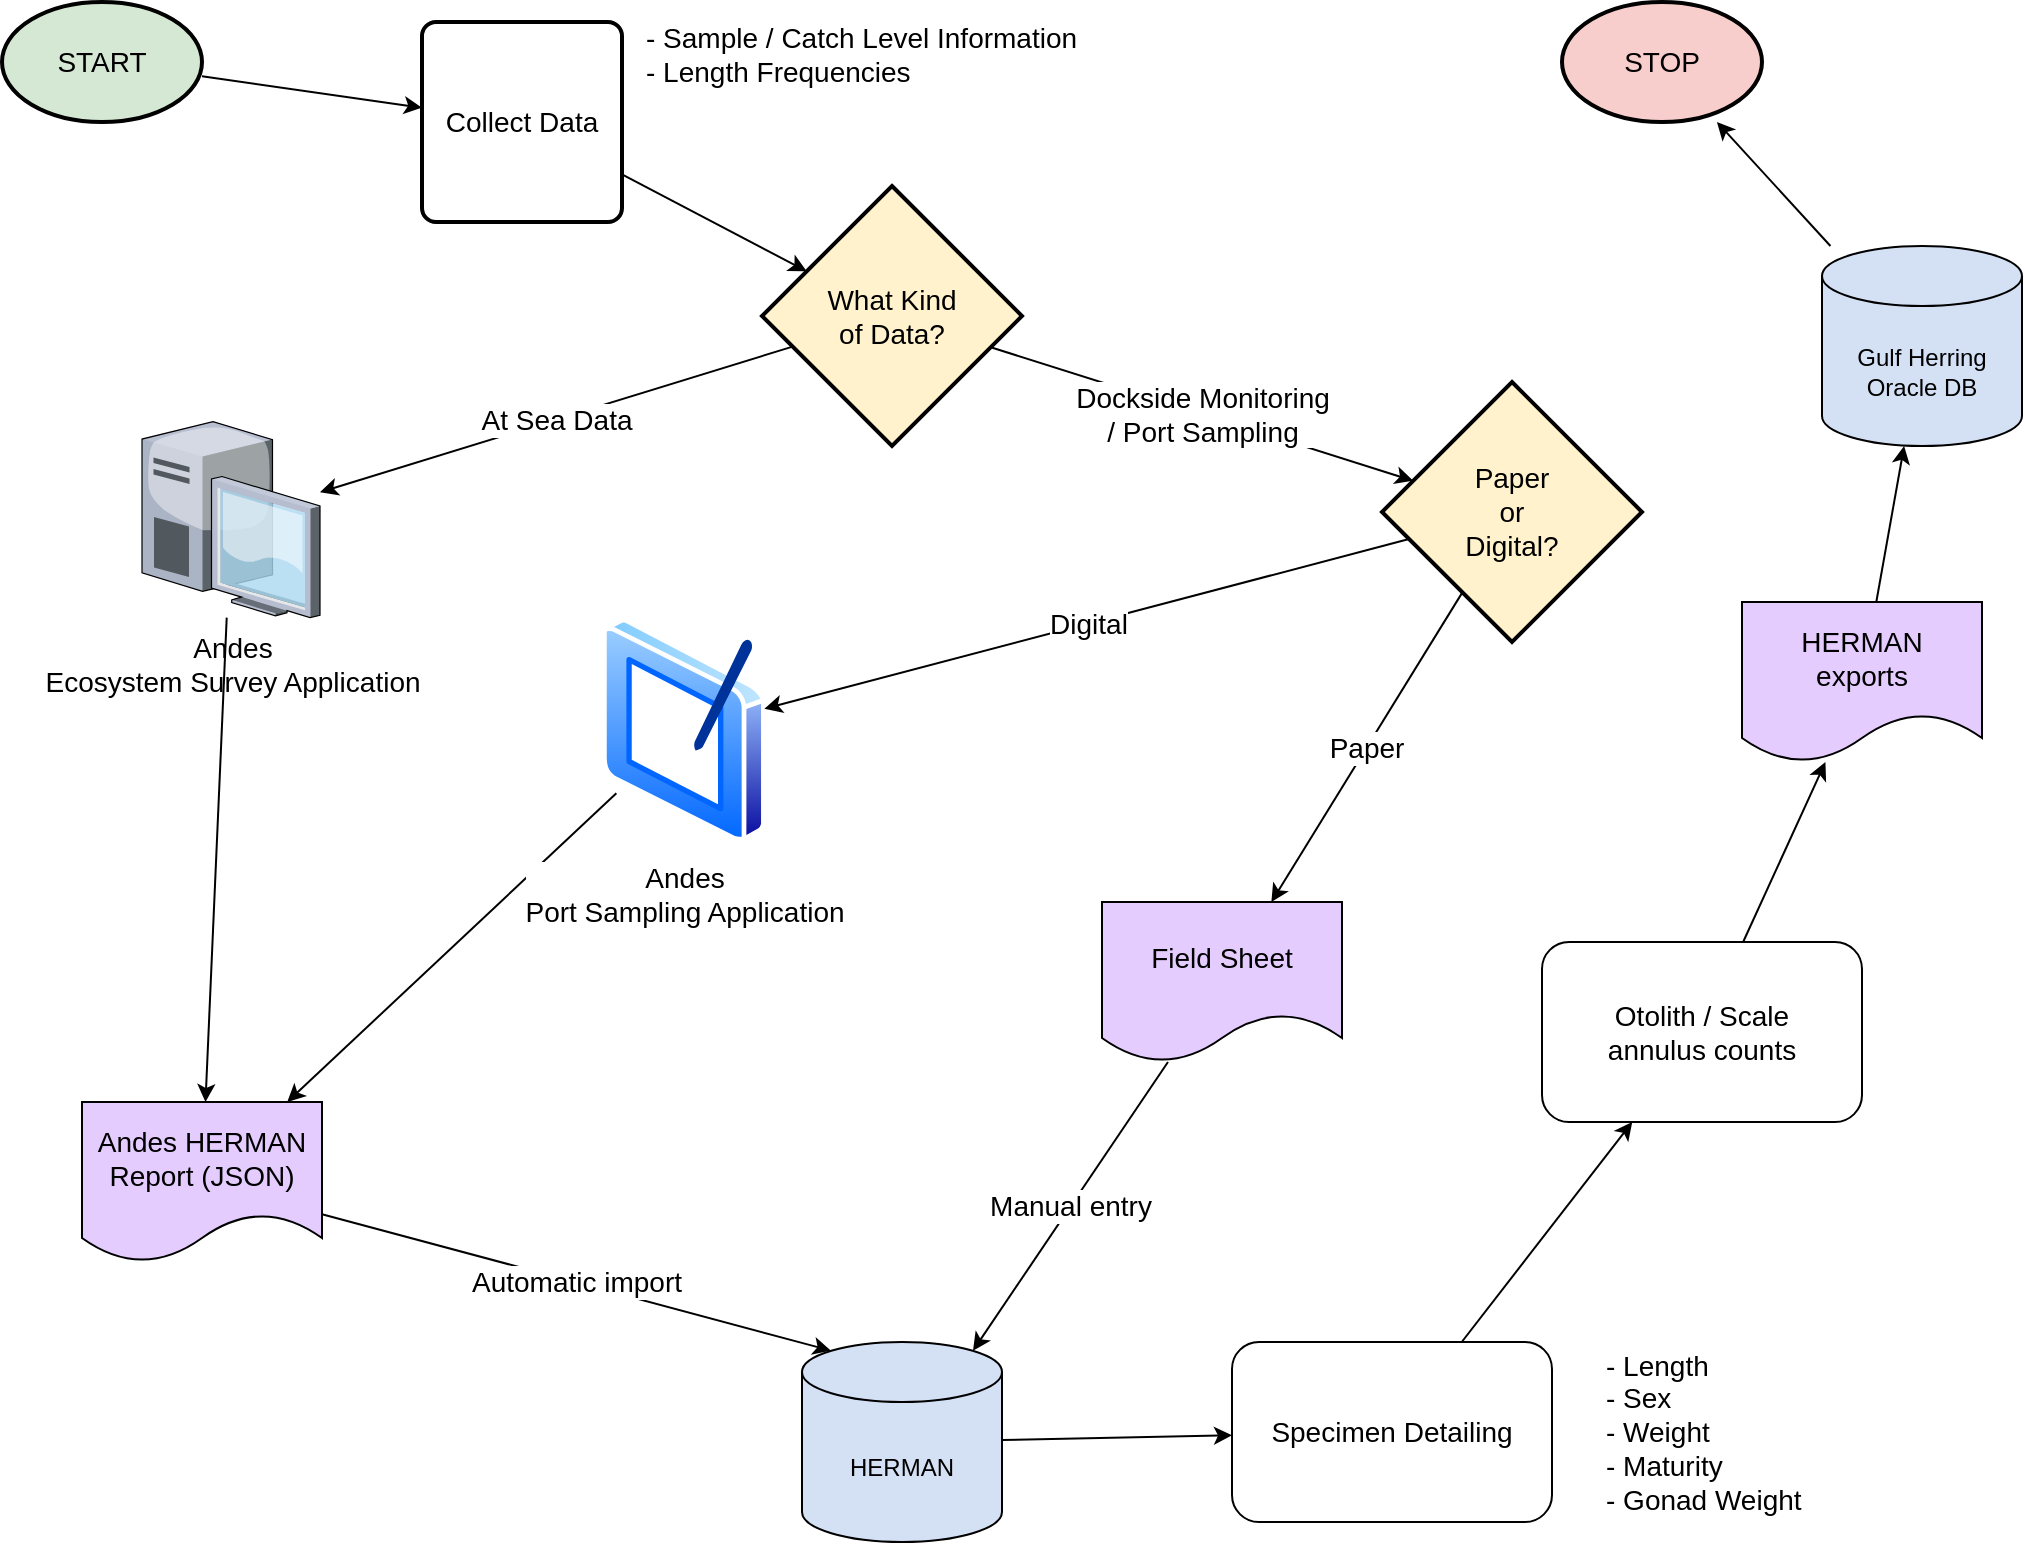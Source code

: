 <mxfile version="22.1.3" type="github">
  <diagram id="C5RBs43oDa-KdzZeNtuy" name="Page-1">
    <mxGraphModel dx="1927" dy="938" grid="1" gridSize="10" guides="1" tooltips="1" connect="1" arrows="1" fold="1" page="1" pageScale="1" pageWidth="1169" pageHeight="827" math="0" shadow="0">
      <root>
        <mxCell id="WIyWlLk6GJQsqaUBKTNV-0" />
        <mxCell id="WIyWlLk6GJQsqaUBKTNV-1" parent="WIyWlLk6GJQsqaUBKTNV-0" />
        <mxCell id="TlhrCSe95SY9jLTqjl-a-2" value="" style="rounded=0;orthogonalLoop=1;jettySize=auto;html=1;fontSize=14;" edge="1" parent="WIyWlLk6GJQsqaUBKTNV-1" source="TlhrCSe95SY9jLTqjl-a-0" target="TlhrCSe95SY9jLTqjl-a-5">
          <mxGeometry relative="1" as="geometry">
            <mxPoint x="190" y="550" as="targetPoint" />
          </mxGeometry>
        </mxCell>
        <mxCell id="TlhrCSe95SY9jLTqjl-a-0" value="START" style="strokeWidth=2;html=1;shape=mxgraph.flowchart.start_1;whiteSpace=wrap;fontSize=14;fillColor=#D5E8D4;" vertex="1" parent="WIyWlLk6GJQsqaUBKTNV-1">
          <mxGeometry x="30" y="40" width="100" height="60" as="geometry" />
        </mxCell>
        <mxCell id="TlhrCSe95SY9jLTqjl-a-4" value="" style="rounded=0;orthogonalLoop=1;jettySize=auto;html=1;fontSize=14;" edge="1" parent="WIyWlLk6GJQsqaUBKTNV-1" source="TlhrCSe95SY9jLTqjl-a-5" target="TlhrCSe95SY9jLTqjl-a-3">
          <mxGeometry relative="1" as="geometry">
            <mxPoint x="310" y="550" as="sourcePoint" />
          </mxGeometry>
        </mxCell>
        <mxCell id="TlhrCSe95SY9jLTqjl-a-9" value="Dockside Monitoring &lt;br&gt;/ Port Sampling" style="rounded=0;orthogonalLoop=1;jettySize=auto;html=1;fontSize=14;" edge="1" parent="WIyWlLk6GJQsqaUBKTNV-1" source="TlhrCSe95SY9jLTqjl-a-3" target="TlhrCSe95SY9jLTqjl-a-21">
          <mxGeometry relative="1" as="geometry">
            <mxPoint x="395" y="80" as="targetPoint" />
          </mxGeometry>
        </mxCell>
        <mxCell id="TlhrCSe95SY9jLTqjl-a-12" value="At Sea Data" style="rounded=0;orthogonalLoop=1;jettySize=auto;html=1;fontSize=14;" edge="1" parent="WIyWlLk6GJQsqaUBKTNV-1" source="TlhrCSe95SY9jLTqjl-a-3" target="TlhrCSe95SY9jLTqjl-a-11">
          <mxGeometry relative="1" as="geometry" />
        </mxCell>
        <mxCell id="TlhrCSe95SY9jLTqjl-a-3" value="What Kind &lt;br style=&quot;font-size: 14px;&quot;&gt;of Data?" style="rhombus;whiteSpace=wrap;html=1;strokeWidth=2;fontSize=14;fillColor=#FFF2CC;" vertex="1" parent="WIyWlLk6GJQsqaUBKTNV-1">
          <mxGeometry x="410" y="132" width="130" height="130" as="geometry" />
        </mxCell>
        <mxCell id="TlhrCSe95SY9jLTqjl-a-5" value="Collect Data" style="rounded=1;whiteSpace=wrap;html=1;absoluteArcSize=1;arcSize=14;strokeWidth=2;fontSize=14;" vertex="1" parent="WIyWlLk6GJQsqaUBKTNV-1">
          <mxGeometry x="240" y="50" width="100" height="100" as="geometry" />
        </mxCell>
        <mxCell id="TlhrCSe95SY9jLTqjl-a-24" style="rounded=0;orthogonalLoop=1;jettySize=auto;html=1;fontSize=14;" edge="1" parent="WIyWlLk6GJQsqaUBKTNV-1" source="TlhrCSe95SY9jLTqjl-a-10" target="TlhrCSe95SY9jLTqjl-a-13">
          <mxGeometry relative="1" as="geometry" />
        </mxCell>
        <mxCell id="TlhrCSe95SY9jLTqjl-a-10" value="Andes&lt;br style=&quot;font-size: 14px;&quot;&gt;Port Sampling Application" style="image;aspect=fixed;perimeter=ellipsePerimeter;html=1;align=center;shadow=0;dashed=0;spacingTop=3;image=img/lib/active_directory/tablet_pc.svg;fontSize=14;" vertex="1" parent="WIyWlLk6GJQsqaUBKTNV-1">
          <mxGeometry x="330" y="347.81" width="81.9" height="112.19" as="geometry" />
        </mxCell>
        <mxCell id="TlhrCSe95SY9jLTqjl-a-14" style="rounded=0;orthogonalLoop=1;jettySize=auto;html=1;fontSize=14;" edge="1" parent="WIyWlLk6GJQsqaUBKTNV-1" source="TlhrCSe95SY9jLTqjl-a-11" target="TlhrCSe95SY9jLTqjl-a-13">
          <mxGeometry relative="1" as="geometry" />
        </mxCell>
        <mxCell id="TlhrCSe95SY9jLTqjl-a-11" value="Andes&lt;br style=&quot;font-size: 14px;&quot;&gt;Ecosystem Survey Application" style="verticalLabelPosition=bottom;sketch=0;aspect=fixed;html=1;verticalAlign=top;strokeColor=none;align=center;outlineConnect=0;shape=mxgraph.citrix.desktop;fontSize=14;" vertex="1" parent="WIyWlLk6GJQsqaUBKTNV-1">
          <mxGeometry x="100" y="249.81" width="89" height="98" as="geometry" />
        </mxCell>
        <mxCell id="TlhrCSe95SY9jLTqjl-a-17" value="Automatic import" style="rounded=0;orthogonalLoop=1;jettySize=auto;html=1;fontSize=14;entryX=0.145;entryY=0;entryDx=0;entryDy=4.35;entryPerimeter=0;" edge="1" parent="WIyWlLk6GJQsqaUBKTNV-1" source="TlhrCSe95SY9jLTqjl-a-13" target="TlhrCSe95SY9jLTqjl-a-35">
          <mxGeometry relative="1" as="geometry">
            <mxPoint x="404.96" y="667.3" as="targetPoint" />
          </mxGeometry>
        </mxCell>
        <mxCell id="TlhrCSe95SY9jLTqjl-a-13" value="Andes HERMAN Report (JSON)" style="shape=document;whiteSpace=wrap;html=1;boundedLbl=1;fontSize=14;fillColor=#E5CCFF;" vertex="1" parent="WIyWlLk6GJQsqaUBKTNV-1">
          <mxGeometry x="70" y="590" width="120" height="80" as="geometry" />
        </mxCell>
        <mxCell id="TlhrCSe95SY9jLTqjl-a-30" value="" style="rounded=0;orthogonalLoop=1;jettySize=auto;html=1;" edge="1" parent="WIyWlLk6GJQsqaUBKTNV-1" source="TlhrCSe95SY9jLTqjl-a-35" target="TlhrCSe95SY9jLTqjl-a-29">
          <mxGeometry relative="1" as="geometry">
            <mxPoint x="460" y="760" as="sourcePoint" />
          </mxGeometry>
        </mxCell>
        <mxCell id="TlhrCSe95SY9jLTqjl-a-18" value="- Sample / Catch Level Information&amp;nbsp;&lt;br style=&quot;font-size: 14px;&quot;&gt;- Length Frequencies&lt;br style=&quot;font-size: 14px;&quot;&gt;&lt;div style=&quot;font-size: 14px;&quot;&gt;&lt;br style=&quot;font-size: 14px;&quot;&gt;&lt;/div&gt;" style="text;html=1;strokeColor=none;fillColor=none;align=left;verticalAlign=middle;whiteSpace=wrap;rounded=0;fontSize=14;" vertex="1" parent="WIyWlLk6GJQsqaUBKTNV-1">
          <mxGeometry x="350" y="40" width="250" height="70" as="geometry" />
        </mxCell>
        <mxCell id="TlhrCSe95SY9jLTqjl-a-22" value="Digital" style="rounded=0;orthogonalLoop=1;jettySize=auto;html=1;fontSize=14;" edge="1" parent="WIyWlLk6GJQsqaUBKTNV-1" source="TlhrCSe95SY9jLTqjl-a-21" target="TlhrCSe95SY9jLTqjl-a-10">
          <mxGeometry relative="1" as="geometry" />
        </mxCell>
        <mxCell id="TlhrCSe95SY9jLTqjl-a-23" value="Paper" style="rounded=0;orthogonalLoop=1;jettySize=auto;html=1;fontSize=14;" edge="1" parent="WIyWlLk6GJQsqaUBKTNV-1" source="TlhrCSe95SY9jLTqjl-a-21" target="TlhrCSe95SY9jLTqjl-a-25">
          <mxGeometry relative="1" as="geometry">
            <mxPoint x="710" y="460" as="targetPoint" />
          </mxGeometry>
        </mxCell>
        <mxCell id="TlhrCSe95SY9jLTqjl-a-21" value="Paper &lt;br style=&quot;font-size: 14px;&quot;&gt;or &lt;br style=&quot;font-size: 14px;&quot;&gt;Digital?" style="rhombus;whiteSpace=wrap;html=1;strokeWidth=2;fontSize=14;fillColor=#FFF2CC;" vertex="1" parent="WIyWlLk6GJQsqaUBKTNV-1">
          <mxGeometry x="720" y="230" width="130" height="130" as="geometry" />
        </mxCell>
        <mxCell id="TlhrCSe95SY9jLTqjl-a-28" value="Manual entry" style="rounded=0;orthogonalLoop=1;jettySize=auto;html=1;fontSize=14;entryX=0.855;entryY=0;entryDx=0;entryDy=4.35;entryPerimeter=0;" edge="1" parent="WIyWlLk6GJQsqaUBKTNV-1" source="TlhrCSe95SY9jLTqjl-a-25" target="TlhrCSe95SY9jLTqjl-a-35">
          <mxGeometry relative="1" as="geometry">
            <mxPoint x="479.04" y="672.97" as="targetPoint" />
          </mxGeometry>
        </mxCell>
        <mxCell id="TlhrCSe95SY9jLTqjl-a-25" value="Field Sheet" style="shape=document;whiteSpace=wrap;html=1;boundedLbl=1;fontSize=14;fillColor=#E5CCFF;" vertex="1" parent="WIyWlLk6GJQsqaUBKTNV-1">
          <mxGeometry x="580" y="490" width="120" height="80" as="geometry" />
        </mxCell>
        <mxCell id="TlhrCSe95SY9jLTqjl-a-32" value="" style="rounded=0;orthogonalLoop=1;jettySize=auto;html=1;" edge="1" parent="WIyWlLk6GJQsqaUBKTNV-1" source="TlhrCSe95SY9jLTqjl-a-29" target="TlhrCSe95SY9jLTqjl-a-31">
          <mxGeometry relative="1" as="geometry" />
        </mxCell>
        <mxCell id="TlhrCSe95SY9jLTqjl-a-29" value="Specimen Detailing" style="rounded=1;whiteSpace=wrap;html=1;fontSize=14;" vertex="1" parent="WIyWlLk6GJQsqaUBKTNV-1">
          <mxGeometry x="645" y="710" width="160" height="90" as="geometry" />
        </mxCell>
        <mxCell id="TlhrCSe95SY9jLTqjl-a-34" value="" style="rounded=0;orthogonalLoop=1;jettySize=auto;html=1;" edge="1" parent="WIyWlLk6GJQsqaUBKTNV-1" source="TlhrCSe95SY9jLTqjl-a-31" target="TlhrCSe95SY9jLTqjl-a-33">
          <mxGeometry relative="1" as="geometry" />
        </mxCell>
        <mxCell id="TlhrCSe95SY9jLTqjl-a-31" value="Otolith / Scale &lt;br&gt;annulus counts" style="rounded=1;whiteSpace=wrap;html=1;fontSize=14;" vertex="1" parent="WIyWlLk6GJQsqaUBKTNV-1">
          <mxGeometry x="800" y="510" width="160" height="90" as="geometry" />
        </mxCell>
        <mxCell id="TlhrCSe95SY9jLTqjl-a-37" style="rounded=0;orthogonalLoop=1;jettySize=auto;html=1;" edge="1" parent="WIyWlLk6GJQsqaUBKTNV-1" source="TlhrCSe95SY9jLTqjl-a-33" target="TlhrCSe95SY9jLTqjl-a-36">
          <mxGeometry relative="1" as="geometry" />
        </mxCell>
        <mxCell id="TlhrCSe95SY9jLTqjl-a-33" value="HERMAN &lt;br&gt;exports" style="shape=document;whiteSpace=wrap;html=1;boundedLbl=1;fontSize=14;fillColor=#E5CCFF;" vertex="1" parent="WIyWlLk6GJQsqaUBKTNV-1">
          <mxGeometry x="900" y="340.0" width="120" height="80" as="geometry" />
        </mxCell>
        <mxCell id="TlhrCSe95SY9jLTqjl-a-35" value="HERMAN" style="shape=cylinder3;whiteSpace=wrap;html=1;boundedLbl=1;backgroundOutline=1;size=15;fillColor=#D4E1F5;" vertex="1" parent="WIyWlLk6GJQsqaUBKTNV-1">
          <mxGeometry x="430" y="710" width="100" height="100" as="geometry" />
        </mxCell>
        <mxCell id="TlhrCSe95SY9jLTqjl-a-40" style="rounded=0;orthogonalLoop=1;jettySize=auto;html=1;" edge="1" parent="WIyWlLk6GJQsqaUBKTNV-1" source="TlhrCSe95SY9jLTqjl-a-36" target="TlhrCSe95SY9jLTqjl-a-39">
          <mxGeometry relative="1" as="geometry" />
        </mxCell>
        <mxCell id="TlhrCSe95SY9jLTqjl-a-36" value="Gulf Herring Oracle DB" style="shape=cylinder3;whiteSpace=wrap;html=1;boundedLbl=1;backgroundOutline=1;size=15;fillColor=#D4E1F5;" vertex="1" parent="WIyWlLk6GJQsqaUBKTNV-1">
          <mxGeometry x="940" y="162.0" width="100" height="100" as="geometry" />
        </mxCell>
        <mxCell id="TlhrCSe95SY9jLTqjl-a-38" value="- Length&lt;br&gt;- Sex&lt;br&gt;- Weight&lt;br&gt;- Maturity&lt;br&gt;- Gonad Weight" style="text;html=1;strokeColor=none;fillColor=none;align=left;verticalAlign=middle;whiteSpace=wrap;rounded=0;fontSize=14;" vertex="1" parent="WIyWlLk6GJQsqaUBKTNV-1">
          <mxGeometry x="830" y="710" width="150" height="90" as="geometry" />
        </mxCell>
        <mxCell id="TlhrCSe95SY9jLTqjl-a-39" value="STOP" style="strokeWidth=2;html=1;shape=mxgraph.flowchart.start_1;whiteSpace=wrap;fontSize=14;fillColor=#F8CECC;" vertex="1" parent="WIyWlLk6GJQsqaUBKTNV-1">
          <mxGeometry x="810" y="40.0" width="100" height="60" as="geometry" />
        </mxCell>
      </root>
    </mxGraphModel>
  </diagram>
</mxfile>
